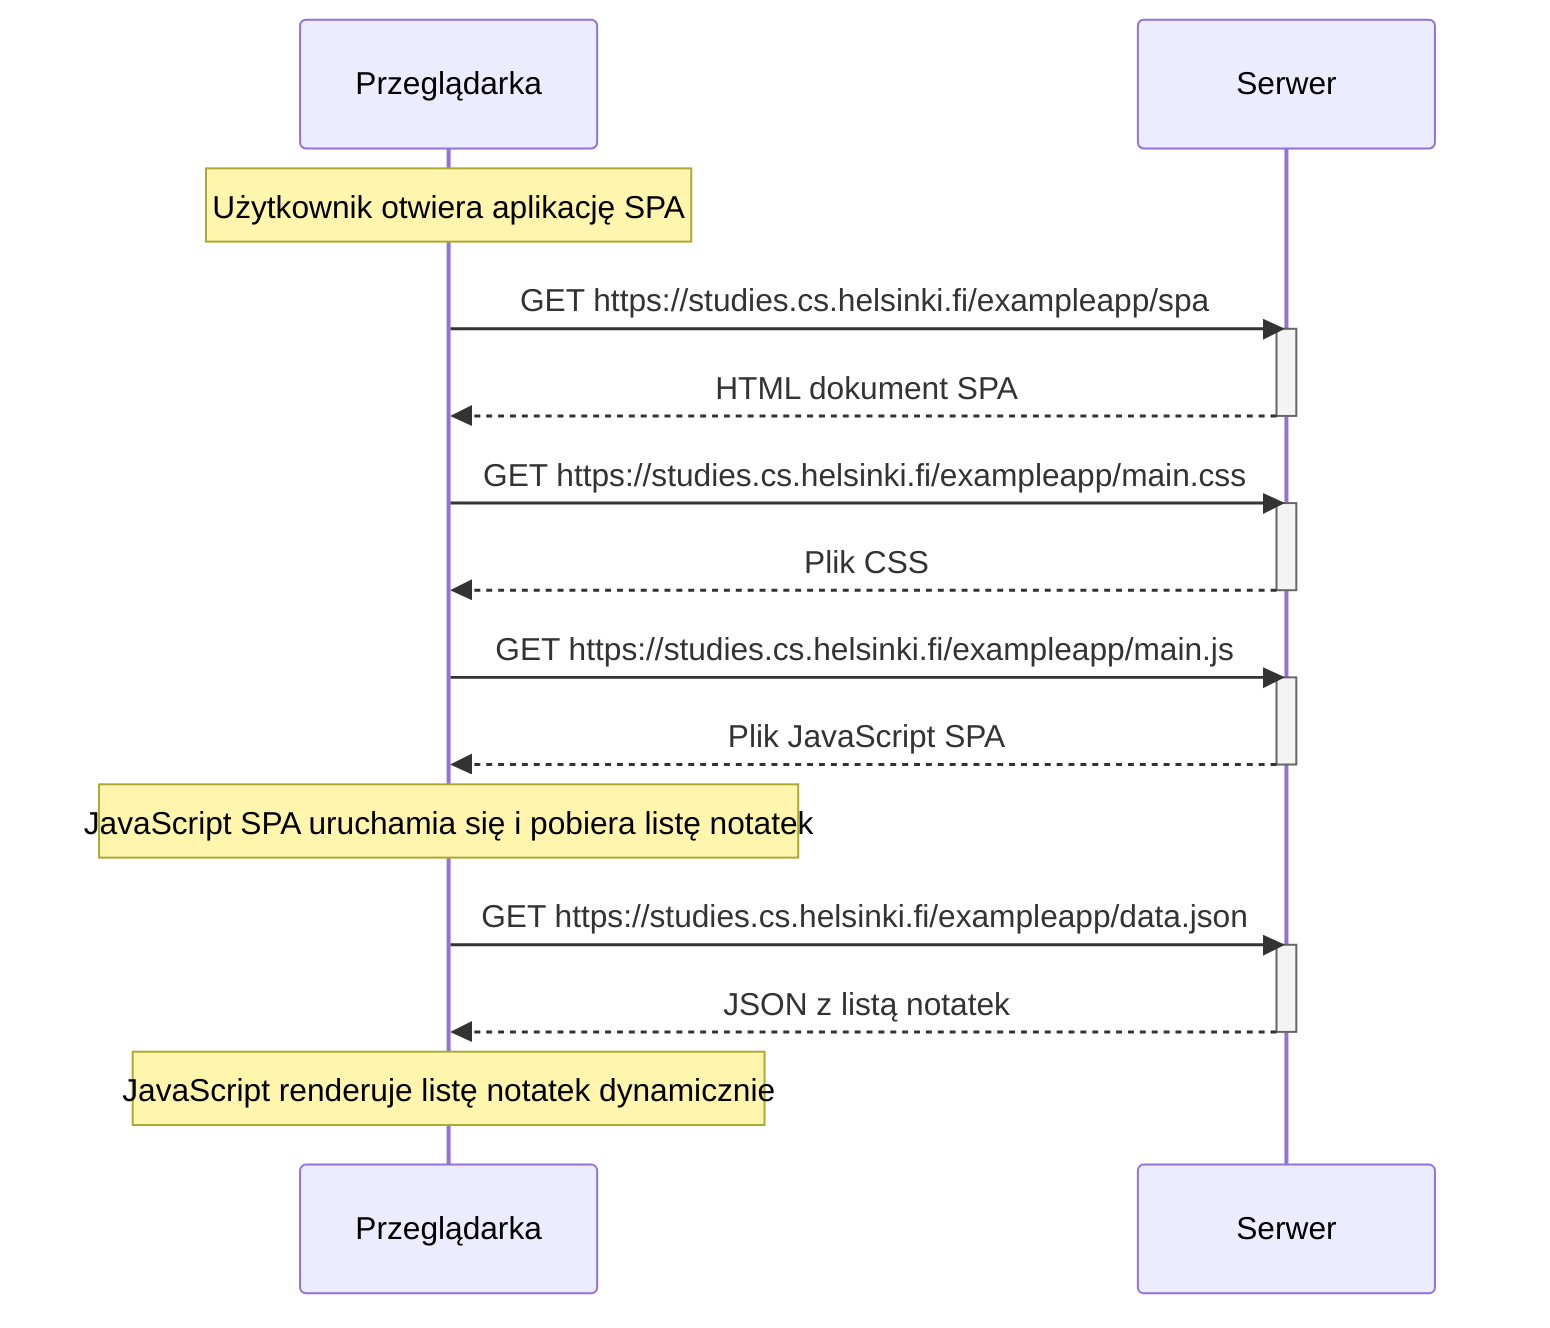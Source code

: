 sequenceDiagram
    participant browser as Przeglądarka
    participant server as Serwer

    Note over browser: Użytkownik otwiera aplikację SPA
    browser->>server: GET https://studies.cs.helsinki.fi/exampleapp/spa
    activate server
    server-->>browser: HTML dokument SPA
    deactivate server

    browser->>server: GET https://studies.cs.helsinki.fi/exampleapp/main.css
    activate server
    server-->>browser: Plik CSS
    deactivate server

    browser->>server: GET https://studies.cs.helsinki.fi/exampleapp/main.js
    activate server
    server-->>browser: Plik JavaScript SPA
    deactivate server

    Note over browser: JavaScript SPA uruchamia się i pobiera listę notatek
    browser->>server: GET https://studies.cs.helsinki.fi/exampleapp/data.json
    activate server
    server-->>browser: JSON z listą notatek
    deactivate server

    Note over browser: JavaScript renderuje listę notatek dynamicznie
